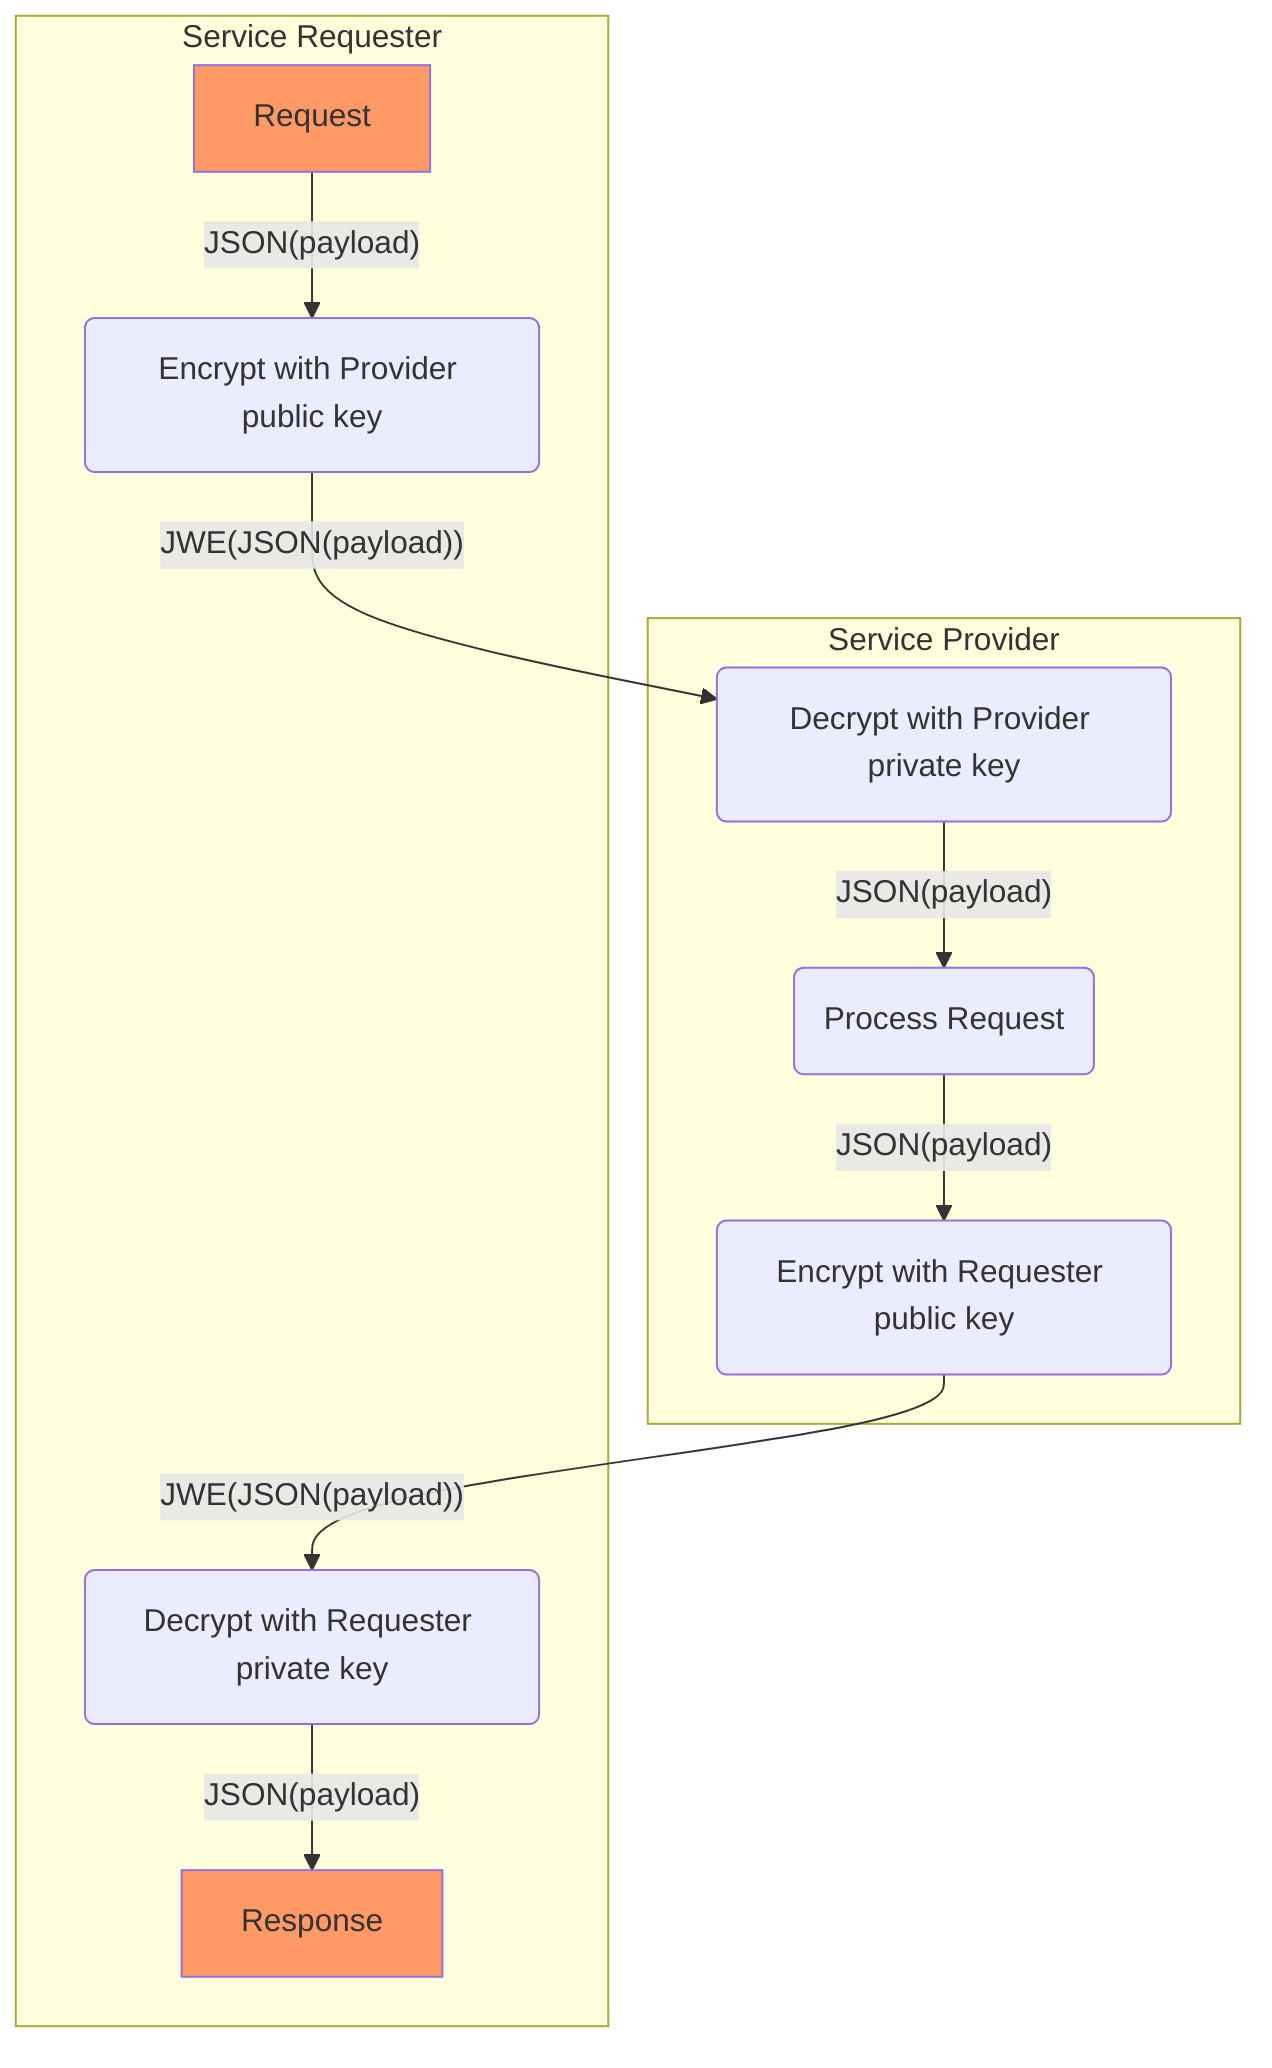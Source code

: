 graph TD
    Request--"JSON(payload)"-->SignA
    SignA--"JWE(JSON(payload))"-->SignB
    SignB--"JSON(payload)"-->Proc
    Proc--"JSON(payload)"-->SignC
    SignC--"JWE(JSON(payload))"-->SignD
    SignD--"JSON(payload)"-->Response

    direction TB
    subgraph Service Provider
    direction TB
    SignB(Decrypt with Provider private key )
    Proc(Process Request)
    SignC(Encrypt with Requester public key)  

    end

    subgraph Service Requester
    direction TB
    Request:::sc
    SignA(Encrypt with Provider public key)
    SignD(Decrypt with Requester private key )

   classDef sc fill:#f96
    Response:::sc
    end